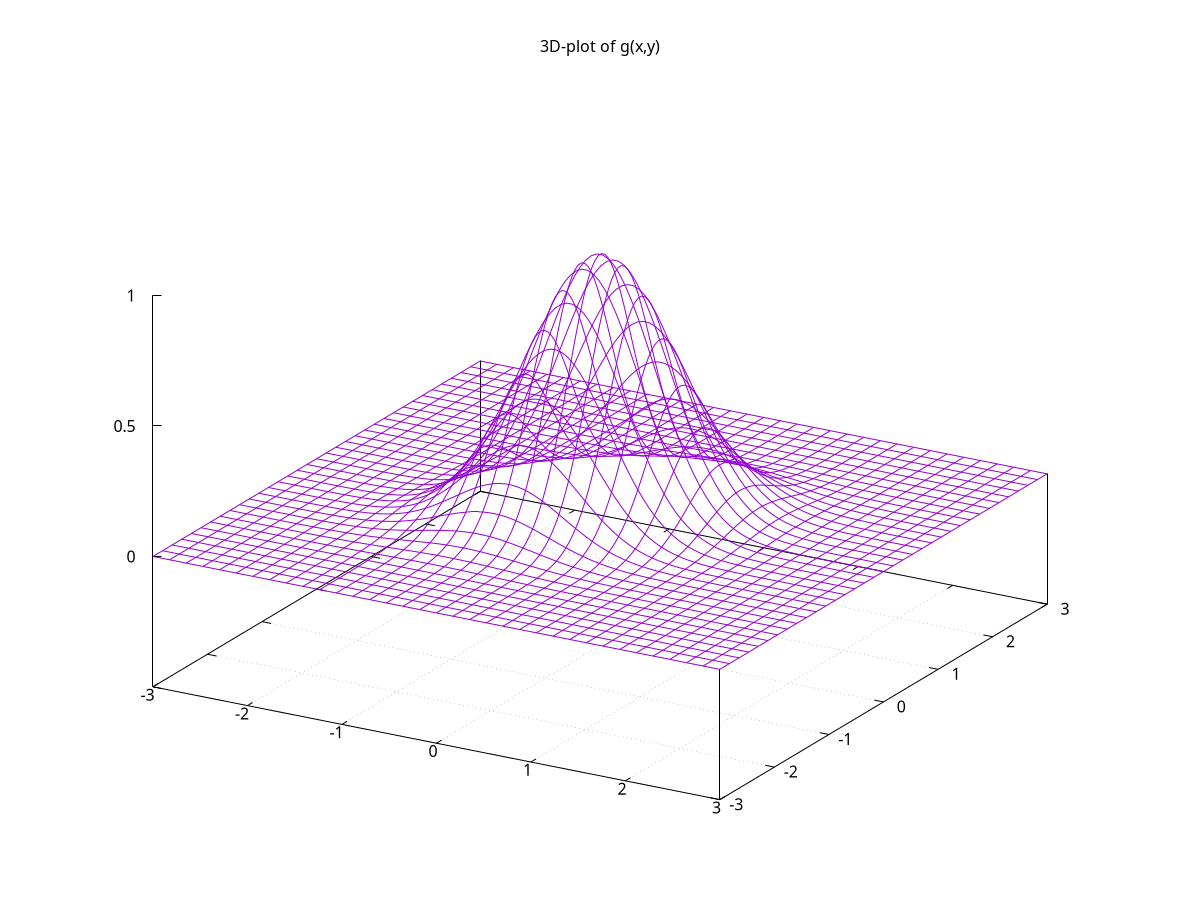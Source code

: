 set terminal pngcairo enhanced size 600,400
set output 'plots/3d_plot_q4.png'
unset key
set grid
set xrange [-3:3]
set yrange [-3:3]
set isosample 35
set ztics 0,0.5,1
set title '3D-plot of g(x,y)'
splot exp(-x**2 - y**2 - ((x-y)**2)/2)
